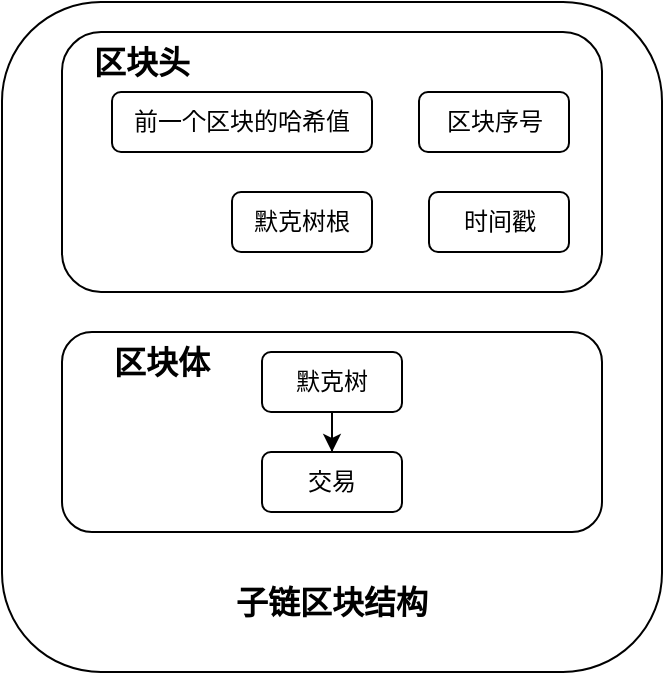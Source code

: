 <mxfile version="20.5.3" type="github"><diagram id="3rsK4sRMyDqufHuRaAZe" name="Page-1"><mxGraphModel dx="1422" dy="698" grid="1" gridSize="10" guides="1" tooltips="1" connect="1" arrows="1" fold="1" page="1" pageScale="1" pageWidth="827" pageHeight="1169" math="0" shadow="0"><root><mxCell id="0"/><mxCell id="1" parent="0"/><mxCell id="Eku0pKUzbgy1wHCtAKzw-3" value="" style="rounded=1;whiteSpace=wrap;html=1;strokeColor=default;fontFamily=Helvetica;fontSize=12;fontColor=default;fillColor=none;" parent="1" vertex="1"><mxGeometry x="160" y="315" width="330" height="335" as="geometry"/></mxCell><mxCell id="U90KXrBJ-N6k7Ng19d0M-49" value="" style="rounded=1;whiteSpace=wrap;html=1;fillColor=none;" parent="1" vertex="1"><mxGeometry x="190" y="480" width="270" height="100" as="geometry"/></mxCell><mxCell id="U90KXrBJ-N6k7Ng19d0M-1" value="" style="rounded=1;whiteSpace=wrap;html=1;fillColor=none;" parent="1" vertex="1"><mxGeometry x="190" y="330" width="270" height="130" as="geometry"/></mxCell><mxCell id="U90KXrBJ-N6k7Ng19d0M-2" value="前一个区块的哈希值" style="rounded=1;whiteSpace=wrap;html=1;fillColor=default;" parent="1" vertex="1"><mxGeometry x="215" y="360" width="130" height="30" as="geometry"/></mxCell><mxCell id="U90KXrBJ-N6k7Ng19d0M-4" value="默克树根" style="rounded=1;whiteSpace=wrap;html=1;fillColor=default;" parent="1" vertex="1"><mxGeometry x="275" y="410" width="70" height="30" as="geometry"/></mxCell><mxCell id="U90KXrBJ-N6k7Ng19d0M-5" value="时间戳" style="rounded=1;whiteSpace=wrap;html=1;fillColor=default;" parent="1" vertex="1"><mxGeometry x="373.5" y="410" width="70" height="30" as="geometry"/></mxCell><mxCell id="U90KXrBJ-N6k7Ng19d0M-50" value="&lt;span style=&quot;font-size: 16px;&quot;&gt;&lt;b&gt;区块体&lt;/b&gt;&lt;/span&gt;" style="text;html=1;strokeColor=none;fillColor=none;align=center;verticalAlign=middle;whiteSpace=wrap;rounded=0;" parent="1" vertex="1"><mxGeometry x="180" y="480" width="120" height="30" as="geometry"/></mxCell><mxCell id="U90KXrBJ-N6k7Ng19d0M-51" value="&lt;span style=&quot;font-size: 16px;&quot;&gt;&lt;b&gt;区块头&lt;/b&gt;&lt;/span&gt;" style="text;html=1;strokeColor=none;fillColor=none;align=center;verticalAlign=middle;whiteSpace=wrap;rounded=0;" parent="1" vertex="1"><mxGeometry x="170" y="330" width="120" height="30" as="geometry"/></mxCell><mxCell id="U90KXrBJ-N6k7Ng19d0M-115" value="区块序号" style="rounded=1;whiteSpace=wrap;html=1;fillColor=default;" parent="1" vertex="1"><mxGeometry x="368.5" y="360" width="75" height="30" as="geometry"/></mxCell><mxCell id="Eku0pKUzbgy1wHCtAKzw-7" value="" style="edgeStyle=orthogonalEdgeStyle;rounded=0;orthogonalLoop=1;jettySize=auto;html=1;fontFamily=Helvetica;fontSize=12;fontColor=default;" parent="1" source="Eku0pKUzbgy1wHCtAKzw-1" target="Eku0pKUzbgy1wHCtAKzw-5" edge="1"><mxGeometry relative="1" as="geometry"/></mxCell><mxCell id="Eku0pKUzbgy1wHCtAKzw-1" value="默克树" style="rounded=1;whiteSpace=wrap;html=1;fillColor=default;" parent="1" vertex="1"><mxGeometry x="290" y="490" width="70" height="30" as="geometry"/></mxCell><mxCell id="Eku0pKUzbgy1wHCtAKzw-2" value="&lt;span style=&quot;font-size: 16px;&quot;&gt;&lt;b&gt;子链区块结构&lt;/b&gt;&lt;/span&gt;" style="text;html=1;strokeColor=none;fillColor=none;align=center;verticalAlign=middle;whiteSpace=wrap;rounded=0;" parent="1" vertex="1"><mxGeometry x="265" y="600" width="120" height="30" as="geometry"/></mxCell><mxCell id="Eku0pKUzbgy1wHCtAKzw-5" value="交易" style="rounded=1;whiteSpace=wrap;html=1;fillColor=default;" parent="1" vertex="1"><mxGeometry x="290" y="540" width="70" height="30" as="geometry"/></mxCell></root></mxGraphModel></diagram></mxfile>